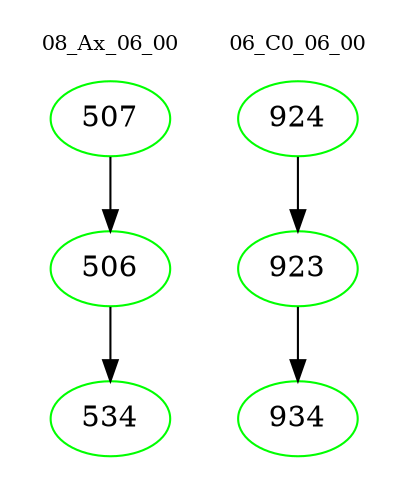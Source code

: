 digraph{
subgraph cluster_0 {
color = white
label = "08_Ax_06_00";
fontsize=10;
T0_507 [label="507", color="green"]
T0_507 -> T0_506 [color="black"]
T0_506 [label="506", color="green"]
T0_506 -> T0_534 [color="black"]
T0_534 [label="534", color="green"]
}
subgraph cluster_1 {
color = white
label = "06_C0_06_00";
fontsize=10;
T1_924 [label="924", color="green"]
T1_924 -> T1_923 [color="black"]
T1_923 [label="923", color="green"]
T1_923 -> T1_934 [color="black"]
T1_934 [label="934", color="green"]
}
}
